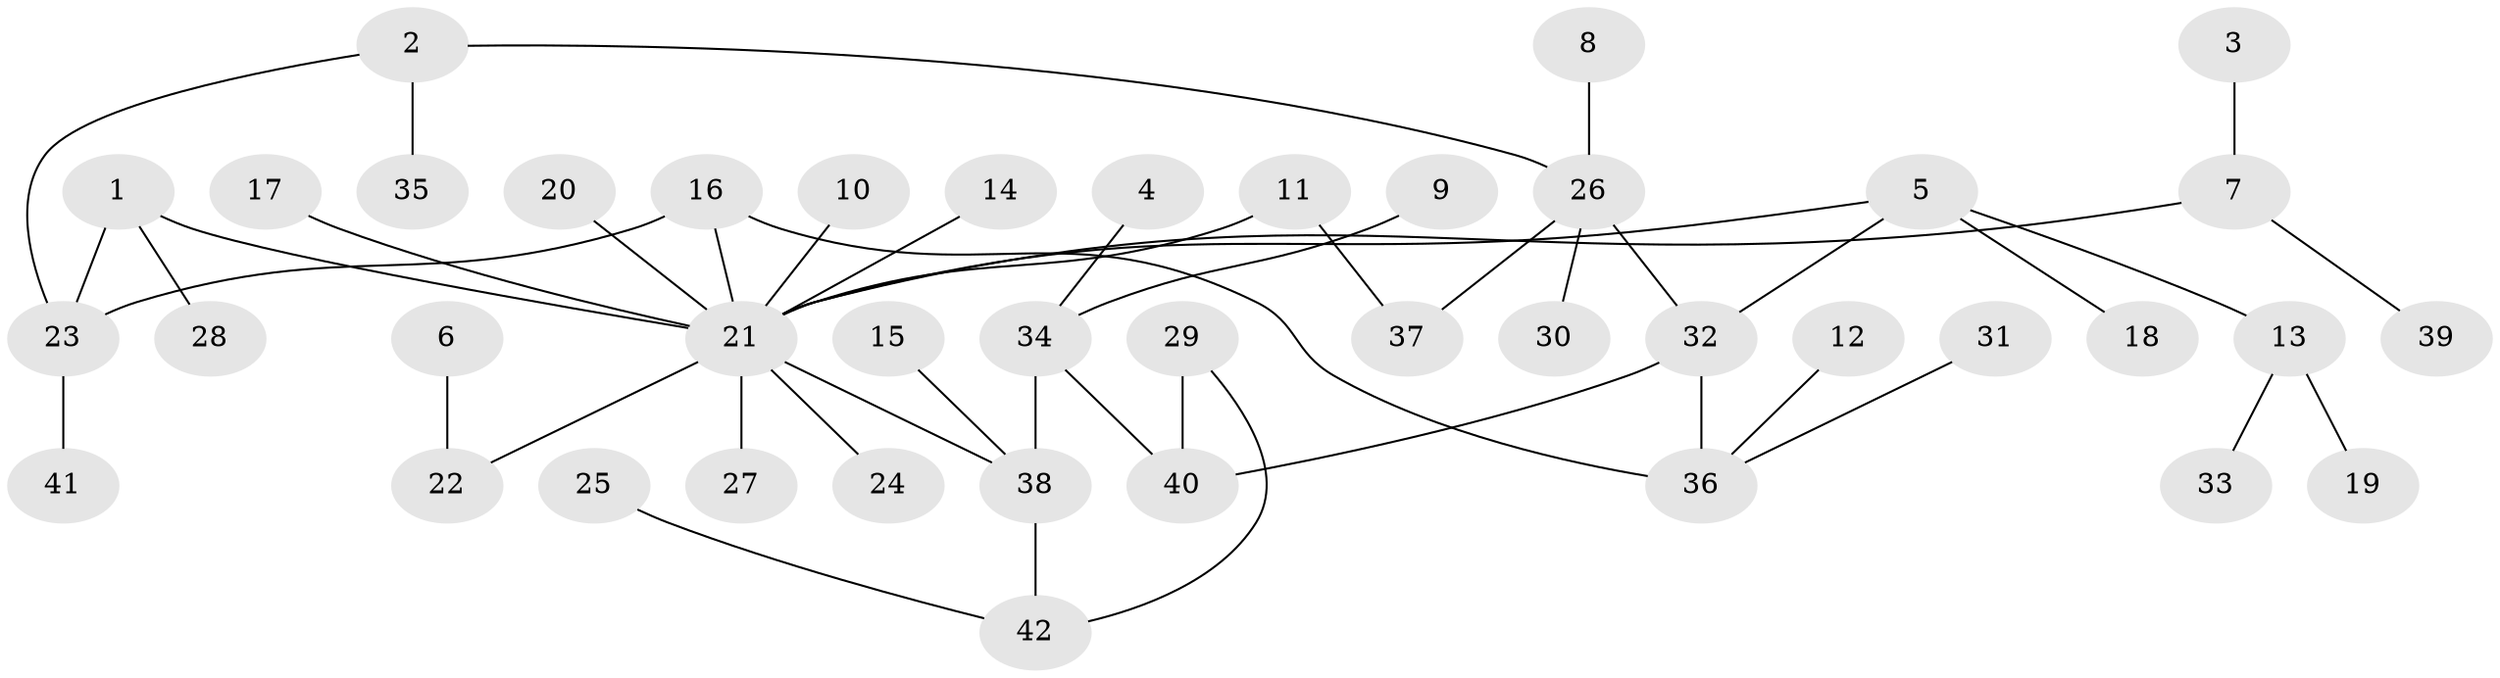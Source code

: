 // original degree distribution, {5: 0.028985507246376812, 3: 0.043478260869565216, 15: 0.014492753623188406, 2: 0.2608695652173913, 7: 0.028985507246376812, 4: 0.11594202898550725, 1: 0.4927536231884058, 6: 0.014492753623188406}
// Generated by graph-tools (version 1.1) at 2025/36/03/04/25 23:36:45]
// undirected, 42 vertices, 47 edges
graph export_dot {
  node [color=gray90,style=filled];
  1;
  2;
  3;
  4;
  5;
  6;
  7;
  8;
  9;
  10;
  11;
  12;
  13;
  14;
  15;
  16;
  17;
  18;
  19;
  20;
  21;
  22;
  23;
  24;
  25;
  26;
  27;
  28;
  29;
  30;
  31;
  32;
  33;
  34;
  35;
  36;
  37;
  38;
  39;
  40;
  41;
  42;
  1 -- 21 [weight=1.0];
  1 -- 23 [weight=1.0];
  1 -- 28 [weight=1.0];
  2 -- 23 [weight=1.0];
  2 -- 26 [weight=1.0];
  2 -- 35 [weight=1.0];
  3 -- 7 [weight=1.0];
  4 -- 34 [weight=1.0];
  5 -- 13 [weight=1.0];
  5 -- 18 [weight=1.0];
  5 -- 21 [weight=1.0];
  5 -- 32 [weight=1.0];
  6 -- 22 [weight=1.0];
  7 -- 21 [weight=1.0];
  7 -- 39 [weight=1.0];
  8 -- 26 [weight=1.0];
  9 -- 34 [weight=1.0];
  10 -- 21 [weight=1.0];
  11 -- 21 [weight=1.0];
  11 -- 37 [weight=1.0];
  12 -- 36 [weight=1.0];
  13 -- 19 [weight=1.0];
  13 -- 33 [weight=1.0];
  14 -- 21 [weight=1.0];
  15 -- 38 [weight=1.0];
  16 -- 21 [weight=1.0];
  16 -- 23 [weight=1.0];
  16 -- 36 [weight=2.0];
  17 -- 21 [weight=1.0];
  20 -- 21 [weight=1.0];
  21 -- 22 [weight=1.0];
  21 -- 24 [weight=1.0];
  21 -- 27 [weight=2.0];
  21 -- 38 [weight=1.0];
  23 -- 41 [weight=1.0];
  25 -- 42 [weight=1.0];
  26 -- 30 [weight=1.0];
  26 -- 32 [weight=1.0];
  26 -- 37 [weight=2.0];
  29 -- 40 [weight=1.0];
  29 -- 42 [weight=1.0];
  31 -- 36 [weight=1.0];
  32 -- 36 [weight=1.0];
  32 -- 40 [weight=1.0];
  34 -- 38 [weight=1.0];
  34 -- 40 [weight=1.0];
  38 -- 42 [weight=1.0];
}
